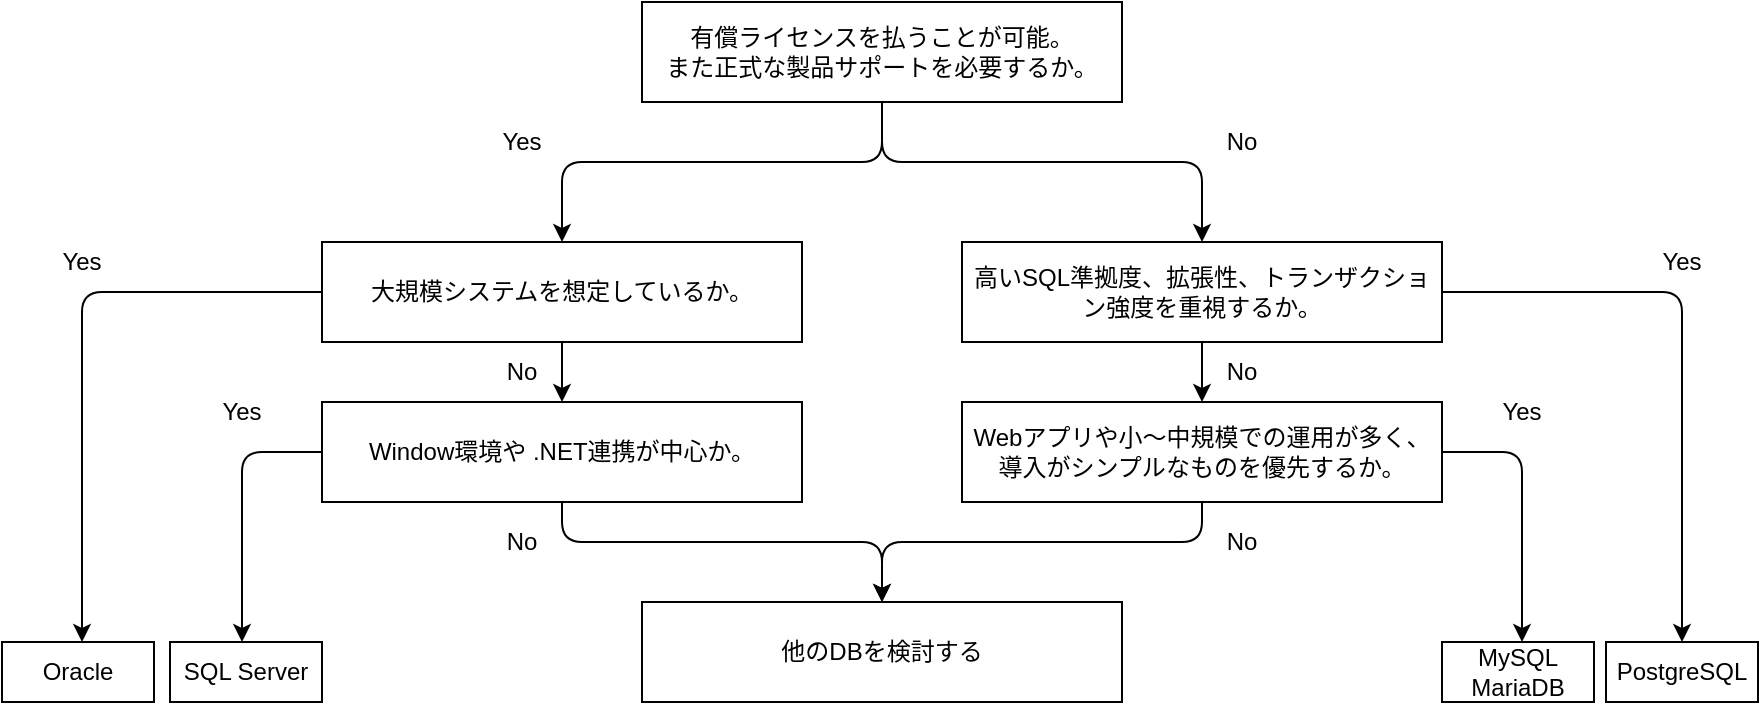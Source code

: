<mxfile>
    <diagram id="iulh4MBJMXaiaXFH9pD0" name="Page-1">
        <mxGraphModel dx="1733" dy="458" grid="1" gridSize="10" guides="1" tooltips="1" connect="1" arrows="1" fold="1" page="1" pageScale="1" pageWidth="827" pageHeight="1169" math="0" shadow="0">
            <root>
                <mxCell id="0"/>
                <mxCell id="1" parent="0"/>
                <mxCell id="2" value="有償ライセンスを払うことが可能。&lt;div&gt;また正式な製品サポートを必要するか。&lt;/div&gt;" style="rounded=0;whiteSpace=wrap;html=1;fontStyle=0" vertex="1" parent="1">
                    <mxGeometry x="280" y="40" width="240" height="50" as="geometry"/>
                </mxCell>
                <mxCell id="8" value="大規模システムを想定しているか。" style="rounded=0;whiteSpace=wrap;html=1;fontStyle=0" vertex="1" parent="1">
                    <mxGeometry x="120" y="160" width="240" height="50" as="geometry"/>
                </mxCell>
                <mxCell id="9" value="高いSQL準拠度、拡張性、トランザクション強度を重視するか。" style="rounded=0;whiteSpace=wrap;html=1;fontStyle=0" vertex="1" parent="1">
                    <mxGeometry x="440" y="160" width="240" height="50" as="geometry"/>
                </mxCell>
                <mxCell id="10" value="Webアプリや小〜中規模での運用が多く、導入がシンプルなものを優先するか。" style="rounded=0;whiteSpace=wrap;html=1;fontStyle=0" vertex="1" parent="1">
                    <mxGeometry x="440" y="240" width="240" height="50" as="geometry"/>
                </mxCell>
                <mxCell id="11" value="" style="endArrow=classic;html=1;exitX=0.5;exitY=1;exitDx=0;exitDy=0;entryX=0.5;entryY=0;entryDx=0;entryDy=0;" edge="1" parent="1" source="2" target="8">
                    <mxGeometry width="50" height="50" relative="1" as="geometry">
                        <mxPoint x="450" y="260" as="sourcePoint"/>
                        <mxPoint x="280" y="160" as="targetPoint"/>
                        <Array as="points">
                            <mxPoint x="400" y="120"/>
                            <mxPoint x="340" y="120"/>
                            <mxPoint x="240" y="120"/>
                        </Array>
                    </mxGeometry>
                </mxCell>
                <mxCell id="12" value="Window環境や .NET連携が中心か。" style="rounded=0;whiteSpace=wrap;html=1;fontStyle=0" vertex="1" parent="1">
                    <mxGeometry x="120" y="240" width="240" height="50" as="geometry"/>
                </mxCell>
                <mxCell id="13" value="" style="endArrow=classic;html=1;exitX=0.5;exitY=1;exitDx=0;exitDy=0;entryX=0.5;entryY=0;entryDx=0;entryDy=0;" edge="1" parent="1" source="8" target="12">
                    <mxGeometry width="50" height="50" relative="1" as="geometry">
                        <mxPoint x="330" y="250" as="sourcePoint"/>
                        <mxPoint x="380" y="200" as="targetPoint"/>
                    </mxGeometry>
                </mxCell>
                <mxCell id="14" value="" style="endArrow=classic;html=1;exitX=0.5;exitY=1;exitDx=0;exitDy=0;entryX=0.5;entryY=0;entryDx=0;entryDy=0;" edge="1" parent="1" target="9">
                    <mxGeometry width="50" height="50" relative="1" as="geometry">
                        <mxPoint x="400" y="90" as="sourcePoint"/>
                        <mxPoint x="240" y="160" as="targetPoint"/>
                        <Array as="points">
                            <mxPoint x="400" y="120"/>
                            <mxPoint x="560" y="120"/>
                        </Array>
                    </mxGeometry>
                </mxCell>
                <mxCell id="15" value="" style="endArrow=classic;html=1;exitX=0.5;exitY=1;exitDx=0;exitDy=0;entryX=0.5;entryY=0;entryDx=0;entryDy=0;" edge="1" parent="1" source="9" target="10">
                    <mxGeometry width="50" height="50" relative="1" as="geometry">
                        <mxPoint x="250" y="220" as="sourcePoint"/>
                        <mxPoint x="250" y="250" as="targetPoint"/>
                    </mxGeometry>
                </mxCell>
                <mxCell id="17" value="Yes" style="text;html=1;align=center;verticalAlign=middle;whiteSpace=wrap;rounded=0;strokeColor=none;" vertex="1" parent="1">
                    <mxGeometry x="200" y="100" width="40" height="20" as="geometry"/>
                </mxCell>
                <mxCell id="18" value="No" style="text;html=1;align=center;verticalAlign=middle;whiteSpace=wrap;rounded=0;strokeColor=none;" vertex="1" parent="1">
                    <mxGeometry x="560" y="100" width="40" height="20" as="geometry"/>
                </mxCell>
                <mxCell id="20" value="Yes" style="text;html=1;align=center;verticalAlign=middle;whiteSpace=wrap;rounded=0;strokeColor=none;" vertex="1" parent="1">
                    <mxGeometry x="-20" y="160" width="40" height="20" as="geometry"/>
                </mxCell>
                <mxCell id="21" value="No" style="text;html=1;align=center;verticalAlign=middle;whiteSpace=wrap;rounded=0;strokeColor=none;" vertex="1" parent="1">
                    <mxGeometry x="200" y="215" width="40" height="20" as="geometry"/>
                </mxCell>
                <mxCell id="22" value="No" style="text;html=1;align=center;verticalAlign=middle;whiteSpace=wrap;rounded=0;strokeColor=none;" vertex="1" parent="1">
                    <mxGeometry x="560" y="215" width="40" height="20" as="geometry"/>
                </mxCell>
                <mxCell id="23" value="Yes" style="text;html=1;align=center;verticalAlign=middle;whiteSpace=wrap;rounded=0;strokeColor=none;" vertex="1" parent="1">
                    <mxGeometry x="60" y="235" width="40" height="20" as="geometry"/>
                </mxCell>
                <mxCell id="24" value="Yes" style="text;html=1;align=center;verticalAlign=middle;whiteSpace=wrap;rounded=0;strokeColor=none;" vertex="1" parent="1">
                    <mxGeometry x="780" y="160" width="40" height="20" as="geometry"/>
                </mxCell>
                <mxCell id="25" value="Yes" style="text;html=1;align=center;verticalAlign=middle;whiteSpace=wrap;rounded=0;strokeColor=none;" vertex="1" parent="1">
                    <mxGeometry x="700" y="235" width="40" height="20" as="geometry"/>
                </mxCell>
                <mxCell id="27" value="" style="endArrow=classic;html=1;exitX=0;exitY=0.5;exitDx=0;exitDy=0;" edge="1" parent="1" source="8">
                    <mxGeometry width="50" height="50" relative="1" as="geometry">
                        <mxPoint x="10" y="215" as="sourcePoint"/>
                        <mxPoint y="360" as="targetPoint"/>
                        <Array as="points">
                            <mxPoint y="185"/>
                        </Array>
                    </mxGeometry>
                </mxCell>
                <mxCell id="28" value="" style="endArrow=classic;html=1;exitX=0;exitY=0.5;exitDx=0;exitDy=0;" edge="1" parent="1" source="12">
                    <mxGeometry width="50" height="50" relative="1" as="geometry">
                        <mxPoint x="120" y="260" as="sourcePoint"/>
                        <mxPoint x="80" y="360" as="targetPoint"/>
                        <Array as="points">
                            <mxPoint x="80" y="265"/>
                        </Array>
                    </mxGeometry>
                </mxCell>
                <mxCell id="29" value="" style="endArrow=classic;html=1;exitX=1;exitY=0.5;exitDx=0;exitDy=0;" edge="1" parent="1" source="10">
                    <mxGeometry width="50" height="50" relative="1" as="geometry">
                        <mxPoint x="680" y="265" as="sourcePoint"/>
                        <mxPoint x="720" y="360" as="targetPoint"/>
                        <Array as="points">
                            <mxPoint x="720" y="265"/>
                        </Array>
                    </mxGeometry>
                </mxCell>
                <mxCell id="31" value="" style="endArrow=classic;html=1;exitX=1;exitY=0.5;exitDx=0;exitDy=0;" edge="1" parent="1" source="9">
                    <mxGeometry width="50" height="50" relative="1" as="geometry">
                        <mxPoint x="850" y="200" as="sourcePoint"/>
                        <mxPoint x="800" y="360" as="targetPoint"/>
                        <Array as="points">
                            <mxPoint x="800" y="185"/>
                        </Array>
                    </mxGeometry>
                </mxCell>
                <mxCell id="34" value="Oracle" style="rounded=0;whiteSpace=wrap;html=1;" vertex="1" parent="1">
                    <mxGeometry x="-40" y="360" width="76" height="30" as="geometry"/>
                </mxCell>
                <mxCell id="35" value="SQL Server" style="rounded=0;whiteSpace=wrap;html=1;" vertex="1" parent="1">
                    <mxGeometry x="44" y="360" width="76" height="30" as="geometry"/>
                </mxCell>
                <mxCell id="37" value="MySQL&lt;div&gt;MariaDB&lt;/div&gt;" style="rounded=0;whiteSpace=wrap;html=1;" vertex="1" parent="1">
                    <mxGeometry x="680" y="360" width="76" height="30" as="geometry"/>
                </mxCell>
                <mxCell id="38" value="PostgreSQL" style="rounded=0;whiteSpace=wrap;html=1;" vertex="1" parent="1">
                    <mxGeometry x="762" y="360" width="76" height="30" as="geometry"/>
                </mxCell>
                <mxCell id="40" value="他のDBを検討する" style="rounded=0;whiteSpace=wrap;html=1;fontStyle=0" vertex="1" parent="1">
                    <mxGeometry x="280" y="340" width="240" height="50" as="geometry"/>
                </mxCell>
                <mxCell id="41" value="" style="endArrow=classic;html=1;entryX=0.5;entryY=0;entryDx=0;entryDy=0;" edge="1" parent="1">
                    <mxGeometry width="50" height="50" relative="1" as="geometry">
                        <mxPoint x="560" y="290" as="sourcePoint"/>
                        <mxPoint x="400" y="340" as="targetPoint"/>
                        <Array as="points">
                            <mxPoint x="560" y="310"/>
                            <mxPoint x="500" y="310"/>
                            <mxPoint x="400" y="310"/>
                        </Array>
                    </mxGeometry>
                </mxCell>
                <mxCell id="42" value="" style="endArrow=classic;html=1;exitX=0.5;exitY=1;exitDx=0;exitDy=0;" edge="1" parent="1">
                    <mxGeometry width="50" height="50" relative="1" as="geometry">
                        <mxPoint x="240" y="290" as="sourcePoint"/>
                        <mxPoint x="400" y="340" as="targetPoint"/>
                        <Array as="points">
                            <mxPoint x="240" y="310"/>
                            <mxPoint x="320" y="310"/>
                            <mxPoint x="400" y="310"/>
                        </Array>
                    </mxGeometry>
                </mxCell>
                <mxCell id="43" value="No" style="text;html=1;align=center;verticalAlign=middle;whiteSpace=wrap;rounded=0;strokeColor=none;" vertex="1" parent="1">
                    <mxGeometry x="560" y="300" width="40" height="20" as="geometry"/>
                </mxCell>
                <mxCell id="44" value="No" style="text;html=1;align=center;verticalAlign=middle;whiteSpace=wrap;rounded=0;strokeColor=none;" vertex="1" parent="1">
                    <mxGeometry x="200" y="300" width="40" height="20" as="geometry"/>
                </mxCell>
            </root>
        </mxGraphModel>
    </diagram>
</mxfile>